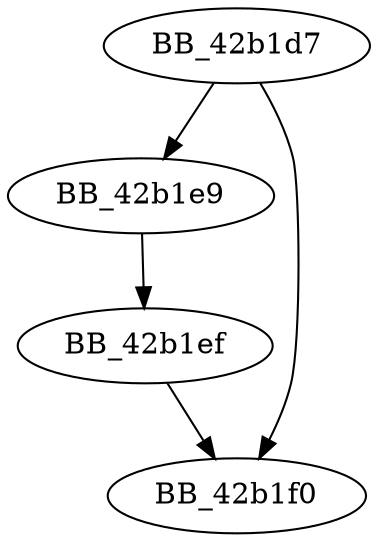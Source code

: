 DiGraph sub_42B1D7{
BB_42b1d7->BB_42b1e9
BB_42b1d7->BB_42b1f0
BB_42b1e9->BB_42b1ef
BB_42b1ef->BB_42b1f0
}
